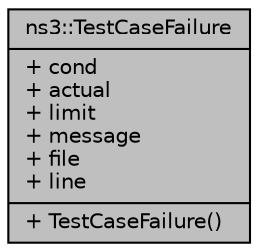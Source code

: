 digraph "ns3::TestCaseFailure"
{
  edge [fontname="Helvetica",fontsize="10",labelfontname="Helvetica",labelfontsize="10"];
  node [fontname="Helvetica",fontsize="10",shape=record];
  Node1 [label="{ns3::TestCaseFailure\n|+ cond\l+ actual\l+ limit\l+ message\l+ file\l+ line\l|+ TestCaseFailure()\l}",height=0.2,width=0.4,color="black", fillcolor="grey75", style="filled", fontcolor="black"];
}
